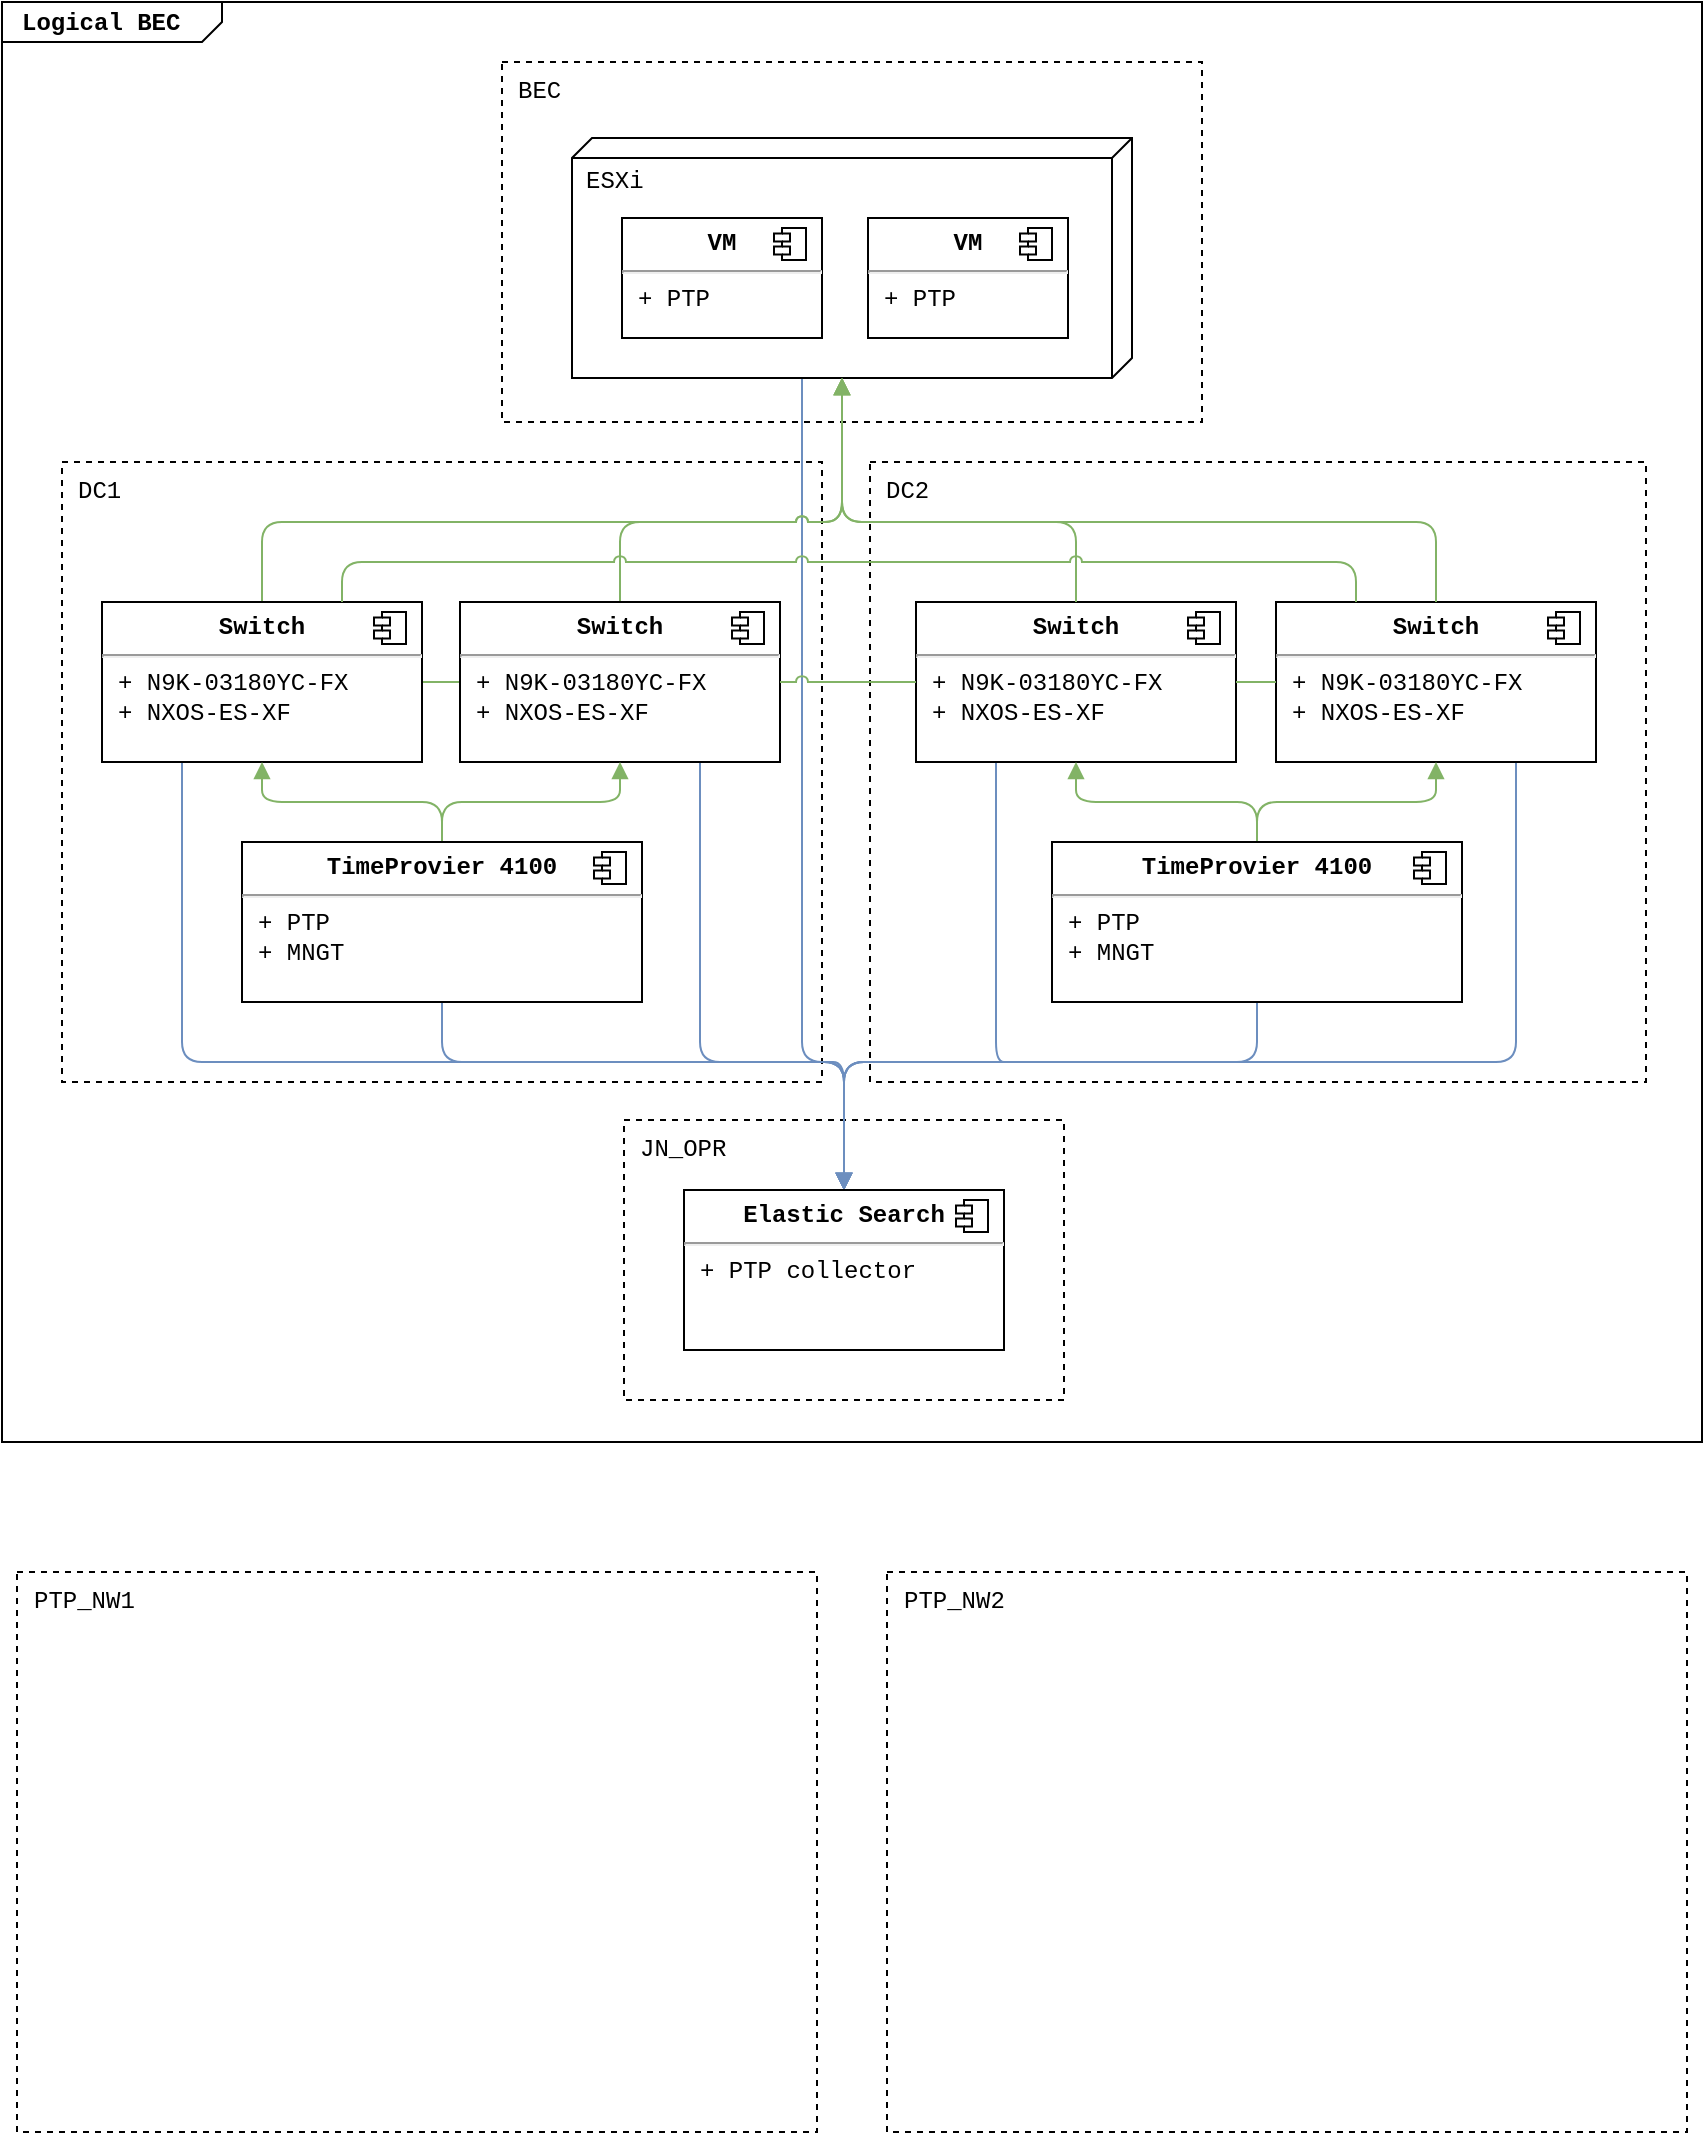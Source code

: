 <mxfile version="10.6.6" type="github"><diagram name="Page-1" id="929967ad-93f9-6ef4-fab6-5d389245f69c"><mxGraphModel dx="1162" dy="745" grid="1" gridSize="10" guides="1" tooltips="1" connect="1" arrows="1" fold="1" page="1" pageScale="1.5" pageWidth="827" pageHeight="1169" background="none" math="0" shadow="0"><root><mxCell id="0" style=";html=1;"/><mxCell id="1" style=";html=1;" parent="0"/><mxCell id="1672d66443f91eb5-1" value="&lt;p style=&quot;margin: 0px ; margin-top: 4px ; margin-left: 10px ; text-align: left&quot;&gt;&lt;b&gt;&lt;font&gt;Logical BEC&lt;/font&gt;&lt;/b&gt;&lt;/p&gt;" style="html=1;strokeWidth=1;shape=mxgraph.sysml.package;html=1;overflow=fill;whiteSpace=wrap;fillColor=none;gradientColor=none;fontSize=12;align=left;labelX=110;fontFamily=Courier New;fontStyle=0" parent="1" vertex="1"><mxGeometry x="170" y="120" width="850" height="720" as="geometry"/></mxCell><mxCell id="dyhb5RwCPjDu0L1C0ExR-2" value="BEC" style="html=1;rounded=0;dashed=1;fillColor=none;imageVerticalAlign=middle;align=left;verticalAlign=top;spacing=3;spacingLeft=5;fontFamily=Courier New;fontStyle=0" parent="1" vertex="1"><mxGeometry x="420" y="150" width="350" height="180" as="geometry"/></mxCell><mxCell id="Zo5ozZGkX_kthFSMkFMt-4" value="JN_OPR" style="html=1;rounded=0;dashed=1;fillColor=none;imageVerticalAlign=middle;align=left;verticalAlign=top;spacing=3;spacingLeft=5;comic=0;absoluteArcSize=0;noLabel=0;fixDash=0;part=0;backgroundOutline=0;fontFamily=Courier New;fontStyle=0" vertex="1" parent="1"><mxGeometry x="481" y="679" width="220" height="140" as="geometry"/></mxCell><mxCell id="dyhb5RwCPjDu0L1C0ExR-48" value="DC2" style="html=1;rounded=0;dashed=1;fillColor=none;imageVerticalAlign=middle;align=left;verticalAlign=top;spacing=3;spacingLeft=5;strokeColor=#000000;perimeterSpacing=0;gradientColor=none;shadow=0;glass=0;fontFamily=Courier New;fontStyle=0;" parent="1" vertex="1"><mxGeometry x="604" y="350" width="388" height="310" as="geometry"/></mxCell><mxCell id="dyhb5RwCPjDu0L1C0ExR-47" value="DC1" style="html=1;rounded=0;dashed=1;fillColor=none;imageVerticalAlign=middle;align=left;verticalAlign=top;spacing=3;spacingLeft=5;glass=0;shadow=0;fontFamily=Courier New;fontStyle=0" parent="1" vertex="1"><mxGeometry x="200" y="350" width="380" height="310" as="geometry"/></mxCell><mxCell id="Zo5ozZGkX_kthFSMkFMt-19" style="edgeStyle=orthogonalEdgeStyle;rounded=1;orthogonalLoop=1;jettySize=auto;html=1;entryX=0.5;entryY=0;entryDx=0;entryDy=0;fontFamily=Courier New;endArrow=block;endFill=1;fillColor=#dae8fc;strokeColor=#6c8ebf;" edge="1" parent="1" source="dyhb5RwCPjDu0L1C0ExR-10" target="Zo5ozZGkX_kthFSMkFMt-5"><mxGeometry relative="1" as="geometry"><mxPoint x="565" y="286" as="sourcePoint"/><Array as="points"><mxPoint x="570" y="650"/><mxPoint x="591" y="650"/></Array></mxGeometry></mxCell><mxCell id="dyhb5RwCPjDu0L1C0ExR-10" value="ESXi" style="verticalAlign=top;align=left;spacingTop=8;spacingLeft=5;spacingRight=12;shape=cube;size=10;direction=south;fontStyle=0;html=1;fontFamily=Courier New;" parent="1" vertex="1"><mxGeometry x="455" y="188" width="280" height="120" as="geometry"/></mxCell><mxCell id="dyhb5RwCPjDu0L1C0ExR-11" value="&lt;p style=&quot;text-align: center ; margin: 6px 0px 0px&quot;&gt;&lt;b&gt;VM&lt;/b&gt;&lt;/p&gt;&lt;hr style=&quot;text-align: center&quot;&gt;&lt;p style=&quot;margin: 0px ; margin-left: 8px&quot;&gt;+ PTP&lt;/p&gt;" style="align=left;overflow=fill;html=1;fontFamily=Courier New;fontStyle=0" parent="1" vertex="1"><mxGeometry x="480" y="228" width="100" height="60" as="geometry"/></mxCell><mxCell id="dyhb5RwCPjDu0L1C0ExR-12" value="" style="shape=component;jettyWidth=8;jettyHeight=4;fontFamily=Courier New;fontStyle=0" parent="dyhb5RwCPjDu0L1C0ExR-11" vertex="1"><mxGeometry x="1" width="16" height="16" relative="1" as="geometry"><mxPoint x="-24" y="5" as="offset"/></mxGeometry></mxCell><mxCell id="dyhb5RwCPjDu0L1C0ExR-13" value="&lt;p style=&quot;text-align: center ; margin: 6px 0px 0px&quot;&gt;&lt;b&gt;VM&lt;/b&gt;&lt;/p&gt;&lt;hr style=&quot;text-align: center&quot;&gt;&lt;p style=&quot;margin: 0px ; margin-left: 8px&quot;&gt;+ PTP&lt;/p&gt;" style="align=left;overflow=fill;html=1;fontFamily=Courier New;fontStyle=0" parent="1" vertex="1"><mxGeometry x="603" y="228" width="100" height="60" as="geometry"/></mxCell><mxCell id="dyhb5RwCPjDu0L1C0ExR-14" value="" style="shape=component;jettyWidth=8;jettyHeight=4;fontFamily=Courier New;fontStyle=0" parent="dyhb5RwCPjDu0L1C0ExR-13" vertex="1"><mxGeometry x="1" width="16" height="16" relative="1" as="geometry"><mxPoint x="-24" y="5" as="offset"/></mxGeometry></mxCell><mxCell id="dyhb5RwCPjDu0L1C0ExR-15" value="PTP_NW1" style="html=1;rounded=0;dashed=1;fillColor=none;imageVerticalAlign=middle;align=left;verticalAlign=top;spacing=3;spacingLeft=5;comic=0;absoluteArcSize=0;noLabel=0;fixDash=0;part=0;backgroundOutline=0;fontFamily=Courier New;fontStyle=0" parent="1" vertex="1"><mxGeometry x="177.5" y="905" width="400" height="280" as="geometry"/></mxCell><mxCell id="dyhb5RwCPjDu0L1C0ExR-16" value="PTP_NW2" style="html=1;rounded=0;dashed=1;fillColor=none;imageVerticalAlign=middle;align=left;verticalAlign=top;spacing=3;spacingLeft=5;fontFamily=Courier New;fontStyle=0" parent="1" vertex="1"><mxGeometry x="612.5" y="905" width="400" height="280" as="geometry"/></mxCell><mxCell id="dyhb5RwCPjDu0L1C0ExR-36" style="rounded=1;orthogonalLoop=1;jettySize=auto;html=1;exitX=1;exitY=0.5;exitDx=0;exitDy=0;entryX=0;entryY=0.5;entryDx=0;entryDy=0;fontSize=12;edgeStyle=orthogonalEdgeStyle;endArrow=none;endFill=0;fontFamily=Courier New;fontStyle=0;fillColor=#d5e8d4;strokeColor=#82b366;" parent="1" source="dyhb5RwCPjDu0L1C0ExR-17" target="dyhb5RwCPjDu0L1C0ExR-21" edge="1"><mxGeometry relative="1" as="geometry"/></mxCell><mxCell id="dyhb5RwCPjDu0L1C0ExR-40" style="rounded=1;orthogonalLoop=1;jettySize=auto;html=1;exitX=0.5;exitY=0;exitDx=0;exitDy=0;fontSize=12;entryX=0;entryY=0;entryDx=120;entryDy=145;entryPerimeter=0;edgeStyle=orthogonalEdgeStyle;endArrow=block;endFill=1;fontFamily=Courier New;fontStyle=0;fillColor=#d5e8d4;strokeColor=#82b366;jumpStyle=arc;" parent="1" source="dyhb5RwCPjDu0L1C0ExR-17" target="dyhb5RwCPjDu0L1C0ExR-10" edge="1"><mxGeometry relative="1" as="geometry"><Array as="points"><mxPoint x="300" y="380"/><mxPoint x="590" y="380"/></Array></mxGeometry></mxCell><mxCell id="Zo5ozZGkX_kthFSMkFMt-15" style="edgeStyle=orthogonalEdgeStyle;rounded=1;orthogonalLoop=1;jettySize=auto;html=1;exitX=0.25;exitY=1;exitDx=0;exitDy=0;entryX=0.5;entryY=0;entryDx=0;entryDy=0;fontFamily=Courier New;endArrow=block;endFill=1;fillColor=#dae8fc;strokeColor=#6c8ebf;" edge="1" parent="1" source="dyhb5RwCPjDu0L1C0ExR-17" target="Zo5ozZGkX_kthFSMkFMt-5"><mxGeometry relative="1" as="geometry"><Array as="points"><mxPoint x="260" y="650"/><mxPoint x="591" y="650"/></Array></mxGeometry></mxCell><mxCell id="dyhb5RwCPjDu0L1C0ExR-17" value="&lt;p style=&quot;margin: 0px ; margin-top: 6px ; text-align: center&quot;&gt;&lt;b&gt;Switch&lt;/b&gt;&lt;/p&gt;&lt;hr&gt;&lt;p style=&quot;margin: 0px ; margin-left: 8px&quot;&gt;+ N9K-03180YC-FX&lt;br&gt;+ NXOS-ES-XF&lt;/p&gt;" style="align=left;overflow=fill;html=1;rounded=0;fontFamily=Courier New;fontStyle=0" parent="1" vertex="1"><mxGeometry x="220" y="420" width="160" height="80" as="geometry"/></mxCell><mxCell id="dyhb5RwCPjDu0L1C0ExR-18" value="" style="shape=component;jettyWidth=8;jettyHeight=4;fontFamily=Courier New;fontStyle=0" parent="dyhb5RwCPjDu0L1C0ExR-17" vertex="1"><mxGeometry x="1" width="16" height="16" relative="1" as="geometry"><mxPoint x="-24" y="5" as="offset"/></mxGeometry></mxCell><mxCell id="dyhb5RwCPjDu0L1C0ExR-41" style="rounded=1;orthogonalLoop=1;jettySize=auto;html=1;exitX=0.5;exitY=0;exitDx=0;exitDy=0;fontSize=12;entryX=0;entryY=0;entryDx=120;entryDy=145;entryPerimeter=0;edgeStyle=orthogonalEdgeStyle;endArrow=block;endFill=1;noJump=0;jumpStyle=arc;fontFamily=Courier New;fontStyle=0;fillColor=#d5e8d4;strokeColor=#82b366;" parent="1" source="dyhb5RwCPjDu0L1C0ExR-21" target="dyhb5RwCPjDu0L1C0ExR-10" edge="1"><mxGeometry relative="1" as="geometry"><mxPoint x="600" y="270.0" as="targetPoint"/><Array as="points"><mxPoint x="479" y="380"/><mxPoint x="590" y="380"/></Array></mxGeometry></mxCell><mxCell id="Zo5ozZGkX_kthFSMkFMt-16" style="edgeStyle=orthogonalEdgeStyle;rounded=1;orthogonalLoop=1;jettySize=auto;html=1;exitX=0.75;exitY=1;exitDx=0;exitDy=0;fontFamily=Courier New;entryX=0.5;entryY=0;entryDx=0;entryDy=0;endArrow=block;endFill=1;fillColor=#dae8fc;strokeColor=#6c8ebf;" edge="1" parent="1" source="dyhb5RwCPjDu0L1C0ExR-21" target="Zo5ozZGkX_kthFSMkFMt-5"><mxGeometry relative="1" as="geometry"><mxPoint x="290" y="690" as="targetPoint"/><Array as="points"><mxPoint x="519" y="650"/><mxPoint x="591" y="650"/></Array></mxGeometry></mxCell><mxCell id="dyhb5RwCPjDu0L1C0ExR-21" value="&lt;p style=&quot;margin: 0px ; margin-top: 6px ; text-align: center&quot;&gt;&lt;b&gt;Switch&lt;/b&gt;&lt;/p&gt;&lt;hr&gt;&lt;p style=&quot;margin: 0px ; margin-left: 8px&quot;&gt;+ N9K-03180YC-FX&lt;br&gt;+ NXOS-ES-XF&lt;/p&gt;" style="align=left;overflow=fill;html=1;rounded=0;fontFamily=Courier New;fontStyle=0" parent="1" vertex="1"><mxGeometry x="399" y="420" width="160" height="80" as="geometry"/></mxCell><mxCell id="dyhb5RwCPjDu0L1C0ExR-22" value="" style="shape=component;jettyWidth=8;jettyHeight=4;fontFamily=Courier New;fontStyle=0" parent="dyhb5RwCPjDu0L1C0ExR-21" vertex="1"><mxGeometry x="1" width="16" height="16" relative="1" as="geometry"><mxPoint x="-24" y="5" as="offset"/></mxGeometry></mxCell><mxCell id="Zo5ozZGkX_kthFSMkFMt-18" style="edgeStyle=orthogonalEdgeStyle;rounded=1;orthogonalLoop=1;jettySize=auto;html=1;exitX=0.75;exitY=1;exitDx=0;exitDy=0;entryX=0.5;entryY=0;entryDx=0;entryDy=0;fontFamily=Courier New;endArrow=block;endFill=1;fillColor=#dae8fc;strokeColor=#6c8ebf;" edge="1" parent="1" source="dyhb5RwCPjDu0L1C0ExR-23" target="Zo5ozZGkX_kthFSMkFMt-5"><mxGeometry relative="1" as="geometry"><Array as="points"><mxPoint x="927" y="650"/><mxPoint x="591" y="650"/></Array></mxGeometry></mxCell><mxCell id="dyhb5RwCPjDu0L1C0ExR-23" value="&lt;p style=&quot;margin: 0px ; margin-top: 6px ; text-align: center&quot;&gt;&lt;b&gt;Switch&lt;/b&gt;&lt;/p&gt;&lt;hr&gt;&lt;p style=&quot;margin: 0px ; margin-left: 8px&quot;&gt;+ N9K-03180YC-FX&lt;br&gt;+ NXOS-ES-XF&lt;/p&gt;" style="align=left;overflow=fill;html=1;rounded=0;fontFamily=Courier New;fontStyle=0" parent="1" vertex="1"><mxGeometry x="807" y="420" width="160" height="80" as="geometry"/></mxCell><mxCell id="dyhb5RwCPjDu0L1C0ExR-24" value="" style="shape=component;jettyWidth=8;jettyHeight=4;fontFamily=Courier New;fontStyle=0" parent="dyhb5RwCPjDu0L1C0ExR-23" vertex="1"><mxGeometry x="1" width="16" height="16" relative="1" as="geometry"><mxPoint x="-24" y="5" as="offset"/></mxGeometry></mxCell><mxCell id="Zo5ozZGkX_kthFSMkFMt-17" style="edgeStyle=orthogonalEdgeStyle;rounded=1;orthogonalLoop=1;jettySize=auto;html=1;exitX=0.25;exitY=1;exitDx=0;exitDy=0;fontFamily=Courier New;entryX=0.5;entryY=0;entryDx=0;entryDy=0;endArrow=block;endFill=1;fillColor=#dae8fc;strokeColor=#6c8ebf;" edge="1" parent="1" source="dyhb5RwCPjDu0L1C0ExR-25" target="Zo5ozZGkX_kthFSMkFMt-5"><mxGeometry relative="1" as="geometry"><mxPoint x="290" y="690" as="targetPoint"/><Array as="points"><mxPoint x="675" y="650"/><mxPoint x="595" y="650"/></Array></mxGeometry></mxCell><mxCell id="dyhb5RwCPjDu0L1C0ExR-25" value="&lt;p style=&quot;margin: 0px ; margin-top: 6px ; text-align: center&quot;&gt;&lt;b&gt;Switch&lt;/b&gt;&lt;/p&gt;&lt;hr&gt;&lt;p style=&quot;margin: 0px ; margin-left: 8px&quot;&gt;+ N9K-03180YC-FX&lt;br&gt;+ NXOS-ES-XF&lt;/p&gt;" style="align=left;overflow=fill;html=1;rounded=0;fontFamily=Courier New;fontStyle=0" parent="1" vertex="1"><mxGeometry x="627" y="420" width="160" height="80" as="geometry"/></mxCell><mxCell id="dyhb5RwCPjDu0L1C0ExR-26" value="" style="shape=component;jettyWidth=8;jettyHeight=4;fontFamily=Courier New;fontStyle=0" parent="dyhb5RwCPjDu0L1C0ExR-25" vertex="1"><mxGeometry x="1" width="16" height="16" relative="1" as="geometry"><mxPoint x="-24" y="5" as="offset"/></mxGeometry></mxCell><mxCell id="dyhb5RwCPjDu0L1C0ExR-34" style="rounded=1;orthogonalLoop=1;jettySize=auto;html=1;exitX=0.5;exitY=0;exitDx=0;exitDy=0;entryX=0.5;entryY=1;entryDx=0;entryDy=0;fontSize=12;edgeStyle=orthogonalEdgeStyle;endArrow=block;endFill=1;fontFamily=Courier New;fontStyle=0;fillColor=#d5e8d4;strokeColor=#82b366;" parent="1" source="dyhb5RwCPjDu0L1C0ExR-27" target="dyhb5RwCPjDu0L1C0ExR-17" edge="1"><mxGeometry relative="1" as="geometry"/></mxCell><mxCell id="dyhb5RwCPjDu0L1C0ExR-35" style="rounded=1;orthogonalLoop=1;jettySize=auto;html=1;exitX=0.5;exitY=0;exitDx=0;exitDy=0;entryX=0.5;entryY=1;entryDx=0;entryDy=0;fontSize=12;edgeStyle=orthogonalEdgeStyle;endArrow=block;endFill=1;fontFamily=Courier New;fontStyle=0;fillColor=#d5e8d4;strokeColor=#82b366;" parent="1" source="dyhb5RwCPjDu0L1C0ExR-27" target="dyhb5RwCPjDu0L1C0ExR-21" edge="1"><mxGeometry relative="1" as="geometry"/></mxCell><mxCell id="Zo5ozZGkX_kthFSMkFMt-9" style="edgeStyle=orthogonalEdgeStyle;rounded=1;orthogonalLoop=1;jettySize=auto;html=1;exitX=0.5;exitY=1;exitDx=0;exitDy=0;entryX=0.5;entryY=0;entryDx=0;entryDy=0;fontFamily=Courier New;endArrow=block;endFill=1;fillColor=#dae8fc;strokeColor=#6c8ebf;" edge="1" parent="1" source="dyhb5RwCPjDu0L1C0ExR-27" target="Zo5ozZGkX_kthFSMkFMt-5"><mxGeometry relative="1" as="geometry"><Array as="points"><mxPoint x="390" y="650"/><mxPoint x="591" y="650"/></Array></mxGeometry></mxCell><mxCell id="dyhb5RwCPjDu0L1C0ExR-27" value="&lt;p style=&quot;text-align: center ; margin: 6px 0px 0px&quot;&gt;&lt;b&gt;TimeProvier 4100&lt;/b&gt;&lt;/p&gt;&lt;hr&gt;&lt;p style=&quot;margin: 0px ; margin-left: 8px&quot;&gt;+ PTP&lt;br&gt;+ MNGT&lt;/p&gt;" style="align=left;overflow=fill;html=1;rounded=0;fontFamily=Courier New;fontStyle=0" parent="1" vertex="1"><mxGeometry x="290" y="540" width="200" height="80" as="geometry"/></mxCell><mxCell id="dyhb5RwCPjDu0L1C0ExR-28" value="" style="shape=component;jettyWidth=8;jettyHeight=4;fontSize=11;fontFamily=Courier New;fontStyle=0" parent="dyhb5RwCPjDu0L1C0ExR-27" vertex="1"><mxGeometry x="1" width="16" height="16" relative="1" as="geometry"><mxPoint x="-24" y="5" as="offset"/></mxGeometry></mxCell><mxCell id="dyhb5RwCPjDu0L1C0ExR-32" style="orthogonalLoop=1;jettySize=auto;html=1;exitX=0.5;exitY=0;exitDx=0;exitDy=0;entryX=0.5;entryY=1;entryDx=0;entryDy=0;fontSize=12;endArrow=block;endFill=1;rounded=1;edgeStyle=orthogonalEdgeStyle;elbow=vertical;jumpStyle=arc;fontFamily=Courier New;fontStyle=0;fillColor=#d5e8d4;strokeColor=#82b366;" parent="1" source="dyhb5RwCPjDu0L1C0ExR-29" target="dyhb5RwCPjDu0L1C0ExR-25" edge="1"><mxGeometry relative="1" as="geometry"/></mxCell><mxCell id="dyhb5RwCPjDu0L1C0ExR-33" style="orthogonalLoop=1;jettySize=auto;html=1;exitX=0.5;exitY=0;exitDx=0;exitDy=0;entryX=0.5;entryY=1;entryDx=0;entryDy=0;fontSize=12;endArrow=block;endFill=1;rounded=1;edgeStyle=orthogonalEdgeStyle;elbow=vertical;jumpStyle=arc;fontFamily=Courier New;fontStyle=0;fillColor=#d5e8d4;strokeColor=#82b366;" parent="1" source="dyhb5RwCPjDu0L1C0ExR-29" target="dyhb5RwCPjDu0L1C0ExR-23" edge="1"><mxGeometry relative="1" as="geometry"/></mxCell><mxCell id="Zo5ozZGkX_kthFSMkFMt-10" style="edgeStyle=orthogonalEdgeStyle;rounded=1;orthogonalLoop=1;jettySize=auto;html=1;exitX=0.5;exitY=1;exitDx=0;exitDy=0;fontFamily=Courier New;entryX=0.5;entryY=0;entryDx=0;entryDy=0;endArrow=block;endFill=1;fillColor=#dae8fc;strokeColor=#6c8ebf;" edge="1" parent="1" source="dyhb5RwCPjDu0L1C0ExR-29" target="Zo5ozZGkX_kthFSMkFMt-5"><mxGeometry relative="1" as="geometry"><mxPoint x="290" y="700" as="targetPoint"/><Array as="points"><mxPoint x="798" y="650"/><mxPoint x="591" y="650"/></Array></mxGeometry></mxCell><mxCell id="dyhb5RwCPjDu0L1C0ExR-29" value="&lt;p style=&quot;text-align: center ; margin: 6px 0px 0px&quot;&gt;&lt;b&gt;TimeProvier 4100&lt;/b&gt;&lt;/p&gt;&lt;hr&gt;&lt;p style=&quot;margin: 0px ; margin-left: 8px&quot;&gt;+ PTP&lt;br&gt;+ MNGT&lt;/p&gt;" style="align=left;overflow=fill;html=1;rounded=0;fontFamily=Courier New;fontStyle=0" parent="1" vertex="1"><mxGeometry x="695" y="540" width="205" height="80" as="geometry"/></mxCell><mxCell id="dyhb5RwCPjDu0L1C0ExR-30" value="" style="shape=component;jettyWidth=8;jettyHeight=4;fontSize=11;fontFamily=Courier New;fontStyle=0" parent="dyhb5RwCPjDu0L1C0ExR-29" vertex="1"><mxGeometry x="1" width="16" height="16" relative="1" as="geometry"><mxPoint x="-24" y="5" as="offset"/></mxGeometry></mxCell><mxCell id="dyhb5RwCPjDu0L1C0ExR-42" style="rounded=1;orthogonalLoop=1;jettySize=auto;html=1;exitX=1;exitY=0.5;exitDx=0;exitDy=0;entryX=0;entryY=0.5;entryDx=0;entryDy=0;fontSize=12;edgeStyle=orthogonalEdgeStyle;endArrow=none;endFill=0;fontFamily=Courier New;fontStyle=0;fillColor=#d5e8d4;strokeColor=#82b366;jumpStyle=arc;" parent="1" source="dyhb5RwCPjDu0L1C0ExR-21" target="dyhb5RwCPjDu0L1C0ExR-25" edge="1"><mxGeometry relative="1" as="geometry"><mxPoint x="340" y="470" as="sourcePoint"/><mxPoint x="395" y="470" as="targetPoint"/></mxGeometry></mxCell><mxCell id="dyhb5RwCPjDu0L1C0ExR-43" style="rounded=1;orthogonalLoop=1;jettySize=auto;html=1;exitX=1;exitY=0.5;exitDx=0;exitDy=0;entryX=0;entryY=0.5;entryDx=0;entryDy=0;fontSize=12;edgeStyle=orthogonalEdgeStyle;endArrow=none;endFill=0;fontFamily=Courier New;fontStyle=0;fillColor=#d5e8d4;strokeColor=#82b366;" parent="1" source="dyhb5RwCPjDu0L1C0ExR-25" target="dyhb5RwCPjDu0L1C0ExR-23" edge="1"><mxGeometry relative="1" as="geometry"><mxPoint x="297" y="480" as="sourcePoint"/><mxPoint x="352" y="480" as="targetPoint"/><Array as="points"/></mxGeometry></mxCell><mxCell id="dyhb5RwCPjDu0L1C0ExR-45" style="rounded=1;orthogonalLoop=1;jettySize=auto;html=1;exitX=0.5;exitY=0;exitDx=0;exitDy=0;fontSize=12;entryX=0;entryY=0;entryDx=120;entryDy=145;entryPerimeter=0;endArrow=block;endFill=1;noJump=0;jumpStyle=arc;edgeStyle=orthogonalEdgeStyle;elbow=vertical;fontFamily=Courier New;fontStyle=0;fillColor=#d5e8d4;strokeColor=#82b366;" parent="1" source="dyhb5RwCPjDu0L1C0ExR-25" target="dyhb5RwCPjDu0L1C0ExR-10" edge="1"><mxGeometry relative="1" as="geometry"><mxPoint x="581.667" y="308.333" as="targetPoint"/><mxPoint x="431" y="430" as="sourcePoint"/><Array as="points"><mxPoint x="707" y="380"/><mxPoint x="590" y="380"/></Array></mxGeometry></mxCell><mxCell id="dyhb5RwCPjDu0L1C0ExR-46" style="rounded=1;orthogonalLoop=1;jettySize=auto;html=1;exitX=0.5;exitY=0;exitDx=0;exitDy=0;fontSize=12;endArrow=block;endFill=1;noJump=0;jumpStyle=arc;edgeStyle=orthogonalEdgeStyle;elbow=vertical;fontFamily=Courier New;fontStyle=0;entryX=0;entryY=0;entryDx=120;entryDy=145;entryPerimeter=0;fillColor=#d5e8d4;strokeColor=#82b366;" parent="1" source="dyhb5RwCPjDu0L1C0ExR-23" target="dyhb5RwCPjDu0L1C0ExR-10" edge="1"><mxGeometry relative="1" as="geometry"><mxPoint x="581.667" y="308.333" as="targetPoint"/><mxPoint x="441" y="440" as="sourcePoint"/><Array as="points"><mxPoint x="887" y="380"/><mxPoint x="590" y="380"/></Array></mxGeometry></mxCell><mxCell id="dyhb5RwCPjDu0L1C0ExR-44" style="rounded=1;orthogonalLoop=1;jettySize=auto;html=1;exitX=0.75;exitY=0;exitDx=0;exitDy=0;entryX=0.25;entryY=0;entryDx=0;entryDy=0;fontSize=12;edgeStyle=orthogonalEdgeStyle;endArrow=none;endFill=0;jumpStyle=arc;comic=0;fontFamily=Courier New;fontStyle=0;fillColor=#d5e8d4;strokeColor=#82b366;" parent="1" source="dyhb5RwCPjDu0L1C0ExR-17" target="dyhb5RwCPjDu0L1C0ExR-23" edge="1"><mxGeometry relative="1" as="geometry"><mxPoint x="360" y="490" as="sourcePoint"/><mxPoint x="415" y="490" as="targetPoint"/><Array as="points"><mxPoint x="340" y="400"/><mxPoint x="847" y="400"/></Array></mxGeometry></mxCell><mxCell id="Zo5ozZGkX_kthFSMkFMt-5" value="&lt;p style=&quot;margin: 0px ; margin-top: 6px ; text-align: center&quot;&gt;&lt;b&gt;Elastic Search&lt;/b&gt;&lt;/p&gt;&lt;hr&gt;&lt;p style=&quot;margin: 0px ; margin-left: 8px&quot;&gt;+ PTP collector&lt;/p&gt;" style="align=left;overflow=fill;html=1;rounded=0;fontFamily=Courier New;fontStyle=0" vertex="1" parent="1"><mxGeometry x="511" y="714" width="160" height="80" as="geometry"/></mxCell><mxCell id="Zo5ozZGkX_kthFSMkFMt-6" value="" style="shape=component;jettyWidth=8;jettyHeight=4;fontFamily=Courier New;fontStyle=0" vertex="1" parent="Zo5ozZGkX_kthFSMkFMt-5"><mxGeometry x="1" width="16" height="16" relative="1" as="geometry"><mxPoint x="-24" y="5" as="offset"/></mxGeometry></mxCell></root></mxGraphModel></diagram></mxfile>
